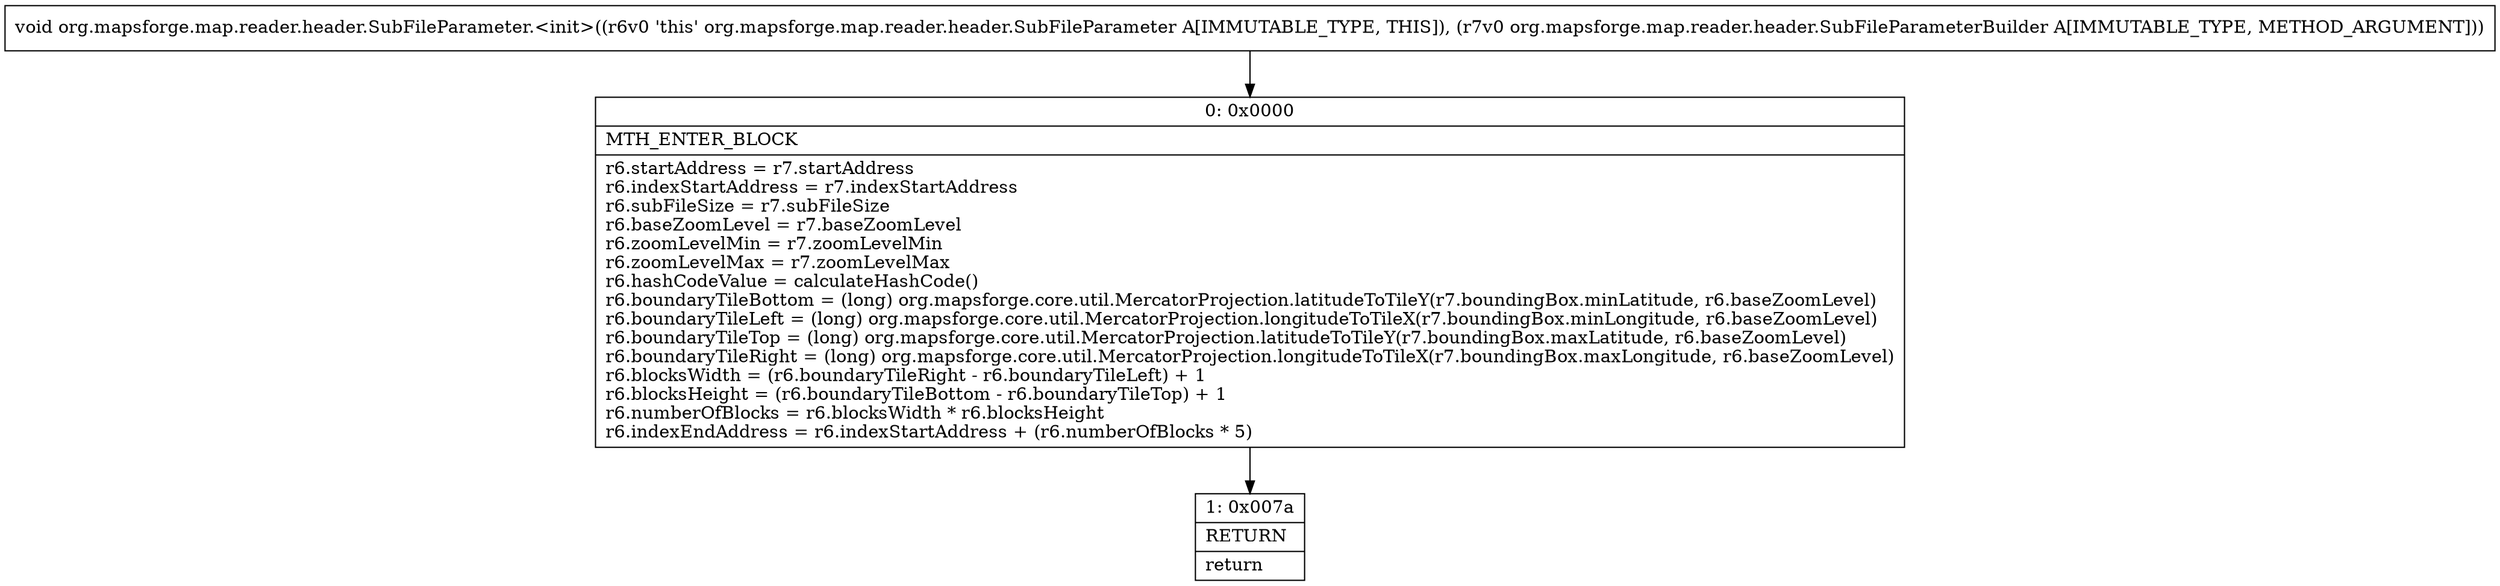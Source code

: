 digraph "CFG fororg.mapsforge.map.reader.header.SubFileParameter.\<init\>(Lorg\/mapsforge\/map\/reader\/header\/SubFileParameterBuilder;)V" {
Node_0 [shape=record,label="{0\:\ 0x0000|MTH_ENTER_BLOCK\l|r6.startAddress = r7.startAddress\lr6.indexStartAddress = r7.indexStartAddress\lr6.subFileSize = r7.subFileSize\lr6.baseZoomLevel = r7.baseZoomLevel\lr6.zoomLevelMin = r7.zoomLevelMin\lr6.zoomLevelMax = r7.zoomLevelMax\lr6.hashCodeValue = calculateHashCode()\lr6.boundaryTileBottom = (long) org.mapsforge.core.util.MercatorProjection.latitudeToTileY(r7.boundingBox.minLatitude, r6.baseZoomLevel)\lr6.boundaryTileLeft = (long) org.mapsforge.core.util.MercatorProjection.longitudeToTileX(r7.boundingBox.minLongitude, r6.baseZoomLevel)\lr6.boundaryTileTop = (long) org.mapsforge.core.util.MercatorProjection.latitudeToTileY(r7.boundingBox.maxLatitude, r6.baseZoomLevel)\lr6.boundaryTileRight = (long) org.mapsforge.core.util.MercatorProjection.longitudeToTileX(r7.boundingBox.maxLongitude, r6.baseZoomLevel)\lr6.blocksWidth = (r6.boundaryTileRight \- r6.boundaryTileLeft) + 1\lr6.blocksHeight = (r6.boundaryTileBottom \- r6.boundaryTileTop) + 1\lr6.numberOfBlocks = r6.blocksWidth * r6.blocksHeight\lr6.indexEndAddress = r6.indexStartAddress + (r6.numberOfBlocks * 5)\l}"];
Node_1 [shape=record,label="{1\:\ 0x007a|RETURN\l|return\l}"];
MethodNode[shape=record,label="{void org.mapsforge.map.reader.header.SubFileParameter.\<init\>((r6v0 'this' org.mapsforge.map.reader.header.SubFileParameter A[IMMUTABLE_TYPE, THIS]), (r7v0 org.mapsforge.map.reader.header.SubFileParameterBuilder A[IMMUTABLE_TYPE, METHOD_ARGUMENT])) }"];
MethodNode -> Node_0;
Node_0 -> Node_1;
}

